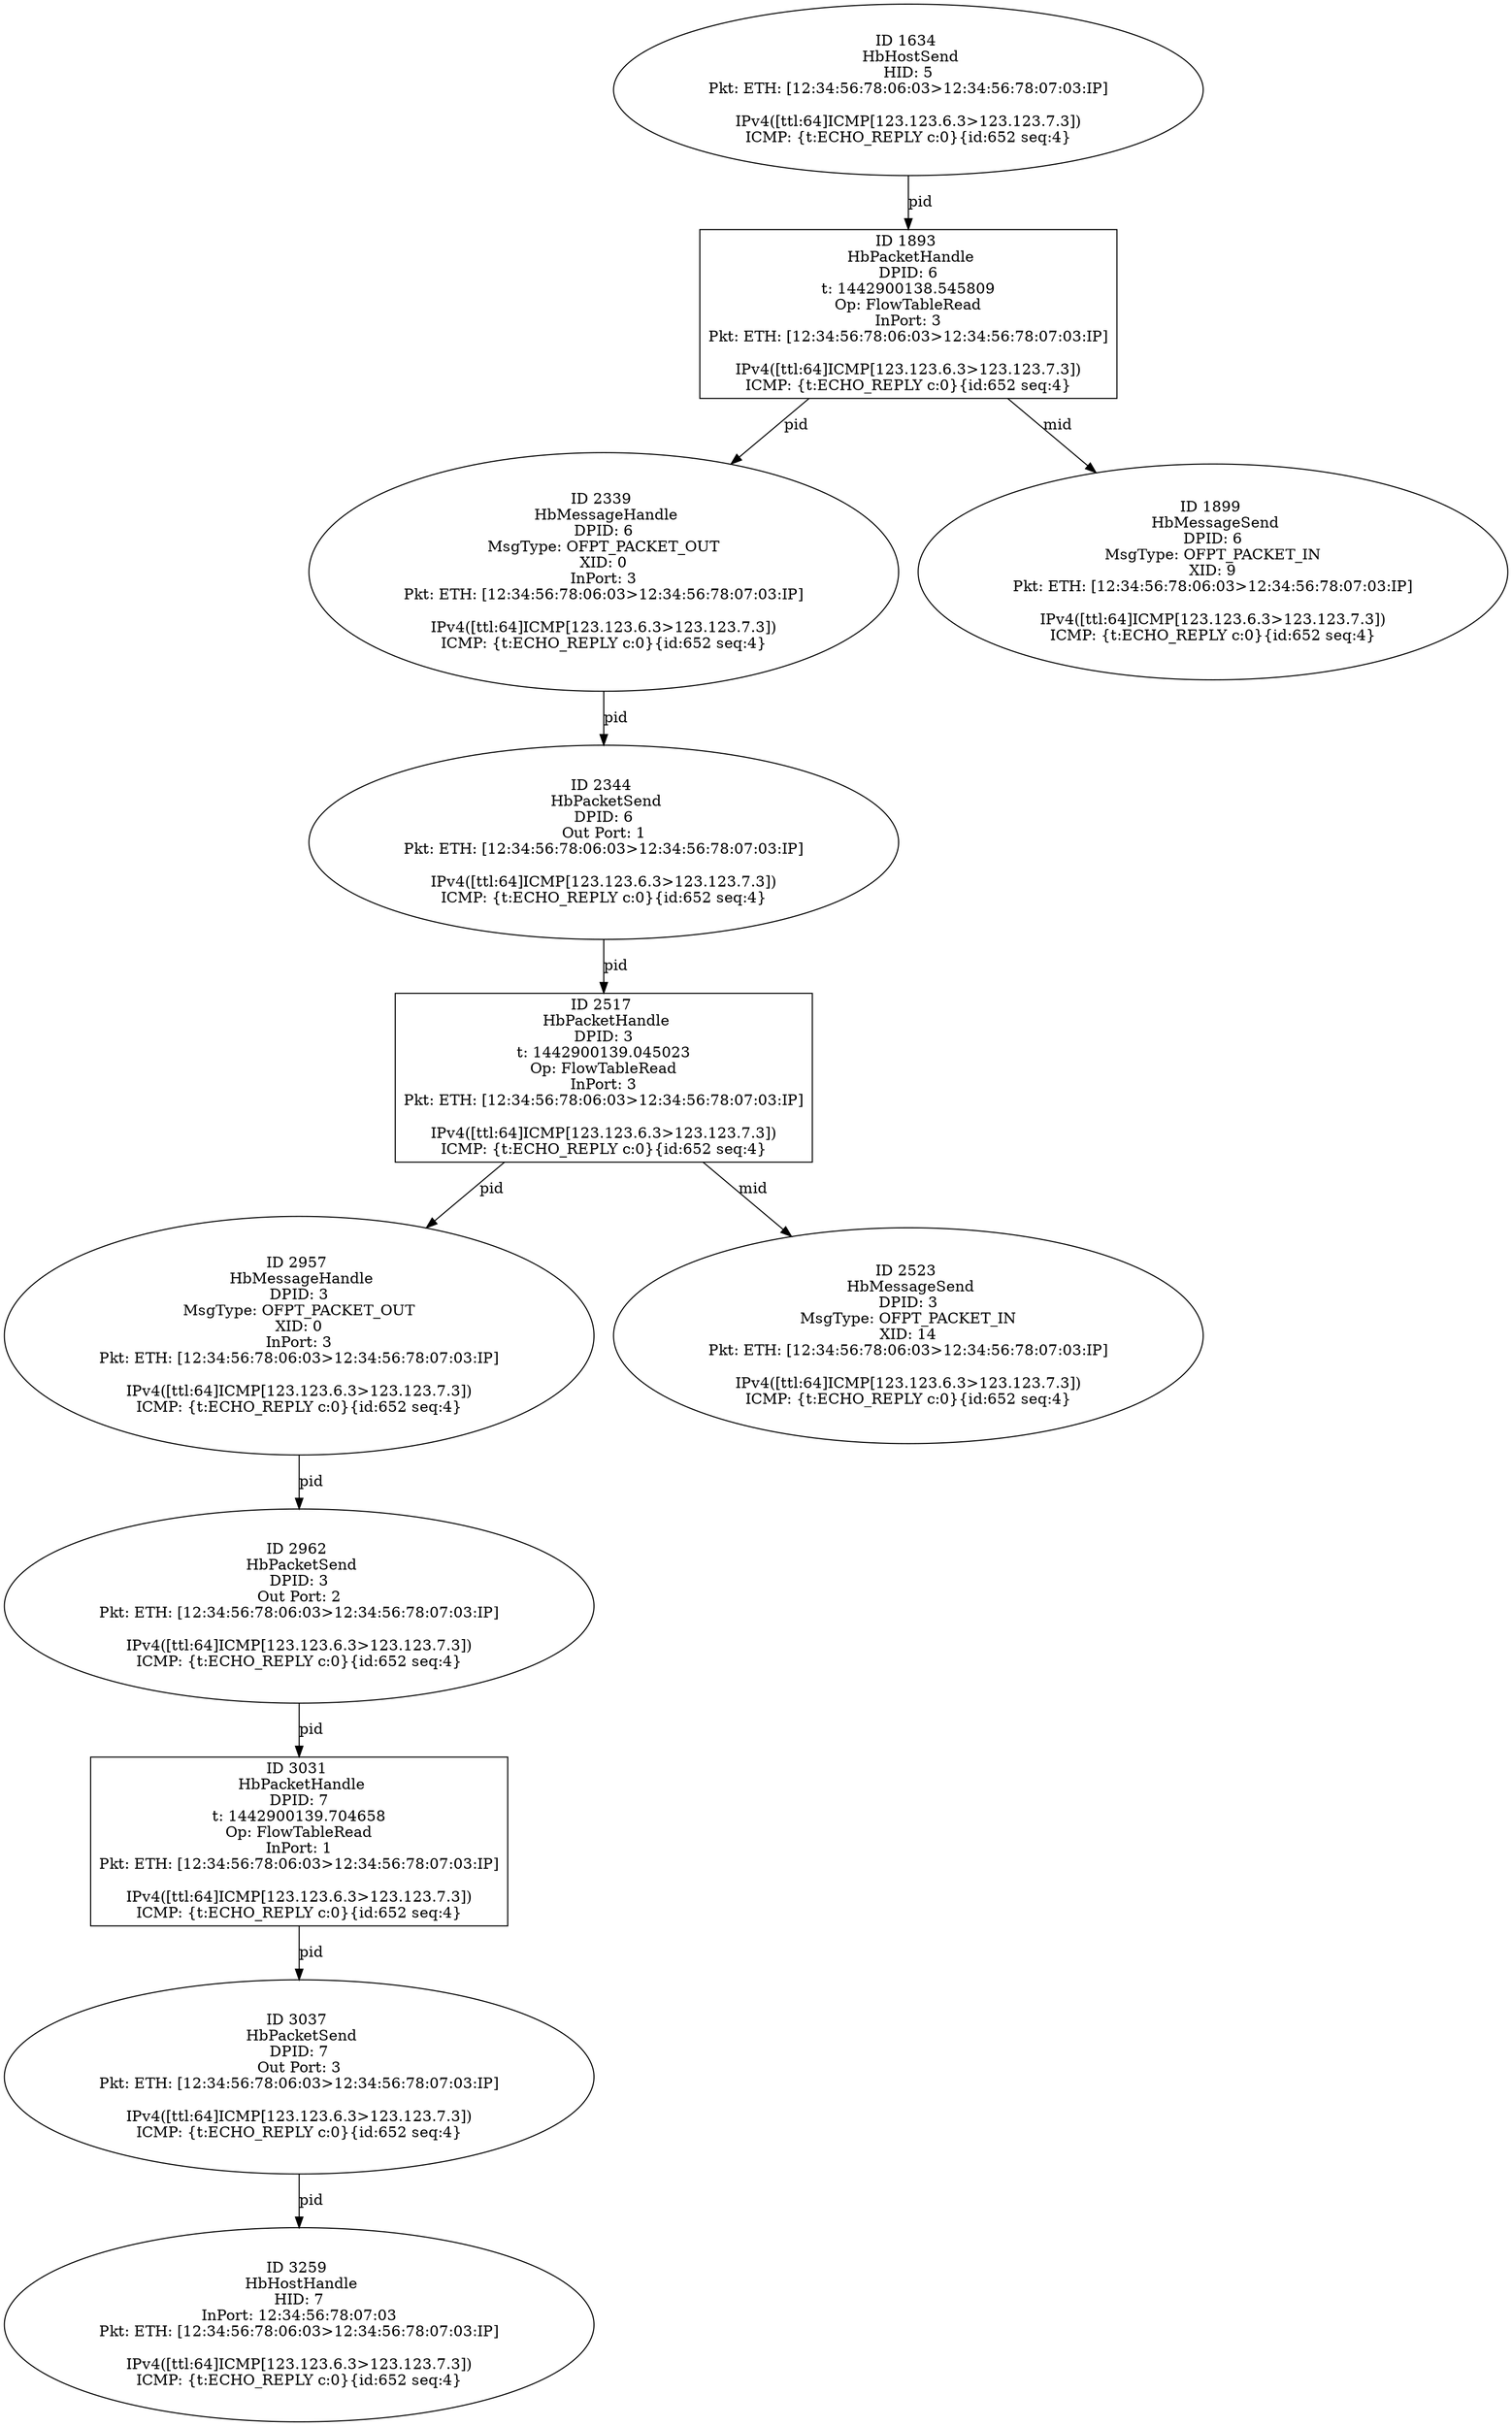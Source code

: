 strict digraph G {
1634 [shape=oval, event=<hb_events.HbHostSend object at 0x107a1cdd0>, label="ID 1634 
 HbHostSend
HID: 5
Pkt: ETH: [12:34:56:78:06:03>12:34:56:78:07:03:IP]

IPv4([ttl:64]ICMP[123.123.6.3>123.123.7.3])
ICMP: {t:ECHO_REPLY c:0}{id:652 seq:4}"];
2339 [shape=oval, event=<hb_events.HbMessageHandle object at 0x107bbdc90>, label="ID 2339 
 HbMessageHandle
DPID: 6
MsgType: OFPT_PACKET_OUT
XID: 0
InPort: 3
Pkt: ETH: [12:34:56:78:06:03>12:34:56:78:07:03:IP]

IPv4([ttl:64]ICMP[123.123.6.3>123.123.7.3])
ICMP: {t:ECHO_REPLY c:0}{id:652 seq:4}"];
1893 [shape=box, event=<hb_events.HbPacketHandle object at 0x107aa9490>, label="ID 1893 
 HbPacketHandle
DPID: 6
t: 1442900138.545809
Op: FlowTableRead
InPort: 3
Pkt: ETH: [12:34:56:78:06:03>12:34:56:78:07:03:IP]

IPv4([ttl:64]ICMP[123.123.6.3>123.123.7.3])
ICMP: {t:ECHO_REPLY c:0}{id:652 seq:4}"];
2344 [shape=oval, event=<hb_events.HbPacketSend object at 0x107bc9e10>, label="ID 2344 
 HbPacketSend
DPID: 6
Out Port: 1
Pkt: ETH: [12:34:56:78:06:03>12:34:56:78:07:03:IP]

IPv4([ttl:64]ICMP[123.123.6.3>123.123.7.3])
ICMP: {t:ECHO_REPLY c:0}{id:652 seq:4}"];
1899 [shape=oval, event=<hb_events.HbMessageSend object at 0x107aa9c50>, label="ID 1899 
 HbMessageSend
DPID: 6
MsgType: OFPT_PACKET_IN
XID: 9
Pkt: ETH: [12:34:56:78:06:03>12:34:56:78:07:03:IP]

IPv4([ttl:64]ICMP[123.123.6.3>123.123.7.3])
ICMP: {t:ECHO_REPLY c:0}{id:652 seq:4}"];
2957 [shape=oval, event=<hb_events.HbMessageHandle object at 0x10816a210>, label="ID 2957 
 HbMessageHandle
DPID: 3
MsgType: OFPT_PACKET_OUT
XID: 0
InPort: 3
Pkt: ETH: [12:34:56:78:06:03>12:34:56:78:07:03:IP]

IPv4([ttl:64]ICMP[123.123.6.3>123.123.7.3])
ICMP: {t:ECHO_REPLY c:0}{id:652 seq:4}"];
2962 [shape=oval, event=<hb_events.HbPacketSend object at 0x10815eb10>, label="ID 2962 
 HbPacketSend
DPID: 3
Out Port: 2
Pkt: ETH: [12:34:56:78:06:03>12:34:56:78:07:03:IP]

IPv4([ttl:64]ICMP[123.123.6.3>123.123.7.3])
ICMP: {t:ECHO_REPLY c:0}{id:652 seq:4}"];
2517 [shape=box, event=<hb_events.HbPacketHandle object at 0x107d30c50>, label="ID 2517 
 HbPacketHandle
DPID: 3
t: 1442900139.045023
Op: FlowTableRead
InPort: 3
Pkt: ETH: [12:34:56:78:06:03>12:34:56:78:07:03:IP]

IPv4([ttl:64]ICMP[123.123.6.3>123.123.7.3])
ICMP: {t:ECHO_REPLY c:0}{id:652 seq:4}"];
3031 [shape=box, event=<hb_events.HbPacketHandle object at 0x108185590>, label="ID 3031 
 HbPacketHandle
DPID: 7
t: 1442900139.704658
Op: FlowTableRead
InPort: 1
Pkt: ETH: [12:34:56:78:06:03>12:34:56:78:07:03:IP]

IPv4([ttl:64]ICMP[123.123.6.3>123.123.7.3])
ICMP: {t:ECHO_REPLY c:0}{id:652 seq:4}"];
3259 [shape=oval, event=<hb_events.HbHostHandle object at 0x1082bbf10>, label="ID 3259 
 HbHostHandle
HID: 7
InPort: 12:34:56:78:07:03
Pkt: ETH: [12:34:56:78:06:03>12:34:56:78:07:03:IP]

IPv4([ttl:64]ICMP[123.123.6.3>123.123.7.3])
ICMP: {t:ECHO_REPLY c:0}{id:652 seq:4}"];
3037 [shape=oval, event=<hb_events.HbPacketSend object at 0x10819fd10>, label="ID 3037 
 HbPacketSend
DPID: 7
Out Port: 3
Pkt: ETH: [12:34:56:78:06:03>12:34:56:78:07:03:IP]

IPv4([ttl:64]ICMP[123.123.6.3>123.123.7.3])
ICMP: {t:ECHO_REPLY c:0}{id:652 seq:4}"];
2523 [shape=oval, event=<hb_events.HbMessageSend object at 0x107d36290>, label="ID 2523 
 HbMessageSend
DPID: 3
MsgType: OFPT_PACKET_IN
XID: 14
Pkt: ETH: [12:34:56:78:06:03>12:34:56:78:07:03:IP]

IPv4([ttl:64]ICMP[123.123.6.3>123.123.7.3])
ICMP: {t:ECHO_REPLY c:0}{id:652 seq:4}"];
1634 -> 1893  [rel=pid, label=pid];
2339 -> 2344  [rel=pid, label=pid];
1893 -> 2339  [rel=pid, label=pid];
1893 -> 1899  [rel=mid, label=mid];
2344 -> 2517  [rel=pid, label=pid];
2957 -> 2962  [rel=pid, label=pid];
2962 -> 3031  [rel=pid, label=pid];
2517 -> 2523  [rel=mid, label=mid];
2517 -> 2957  [rel=pid, label=pid];
3031 -> 3037  [rel=pid, label=pid];
3037 -> 3259  [rel=pid, label=pid];
}
